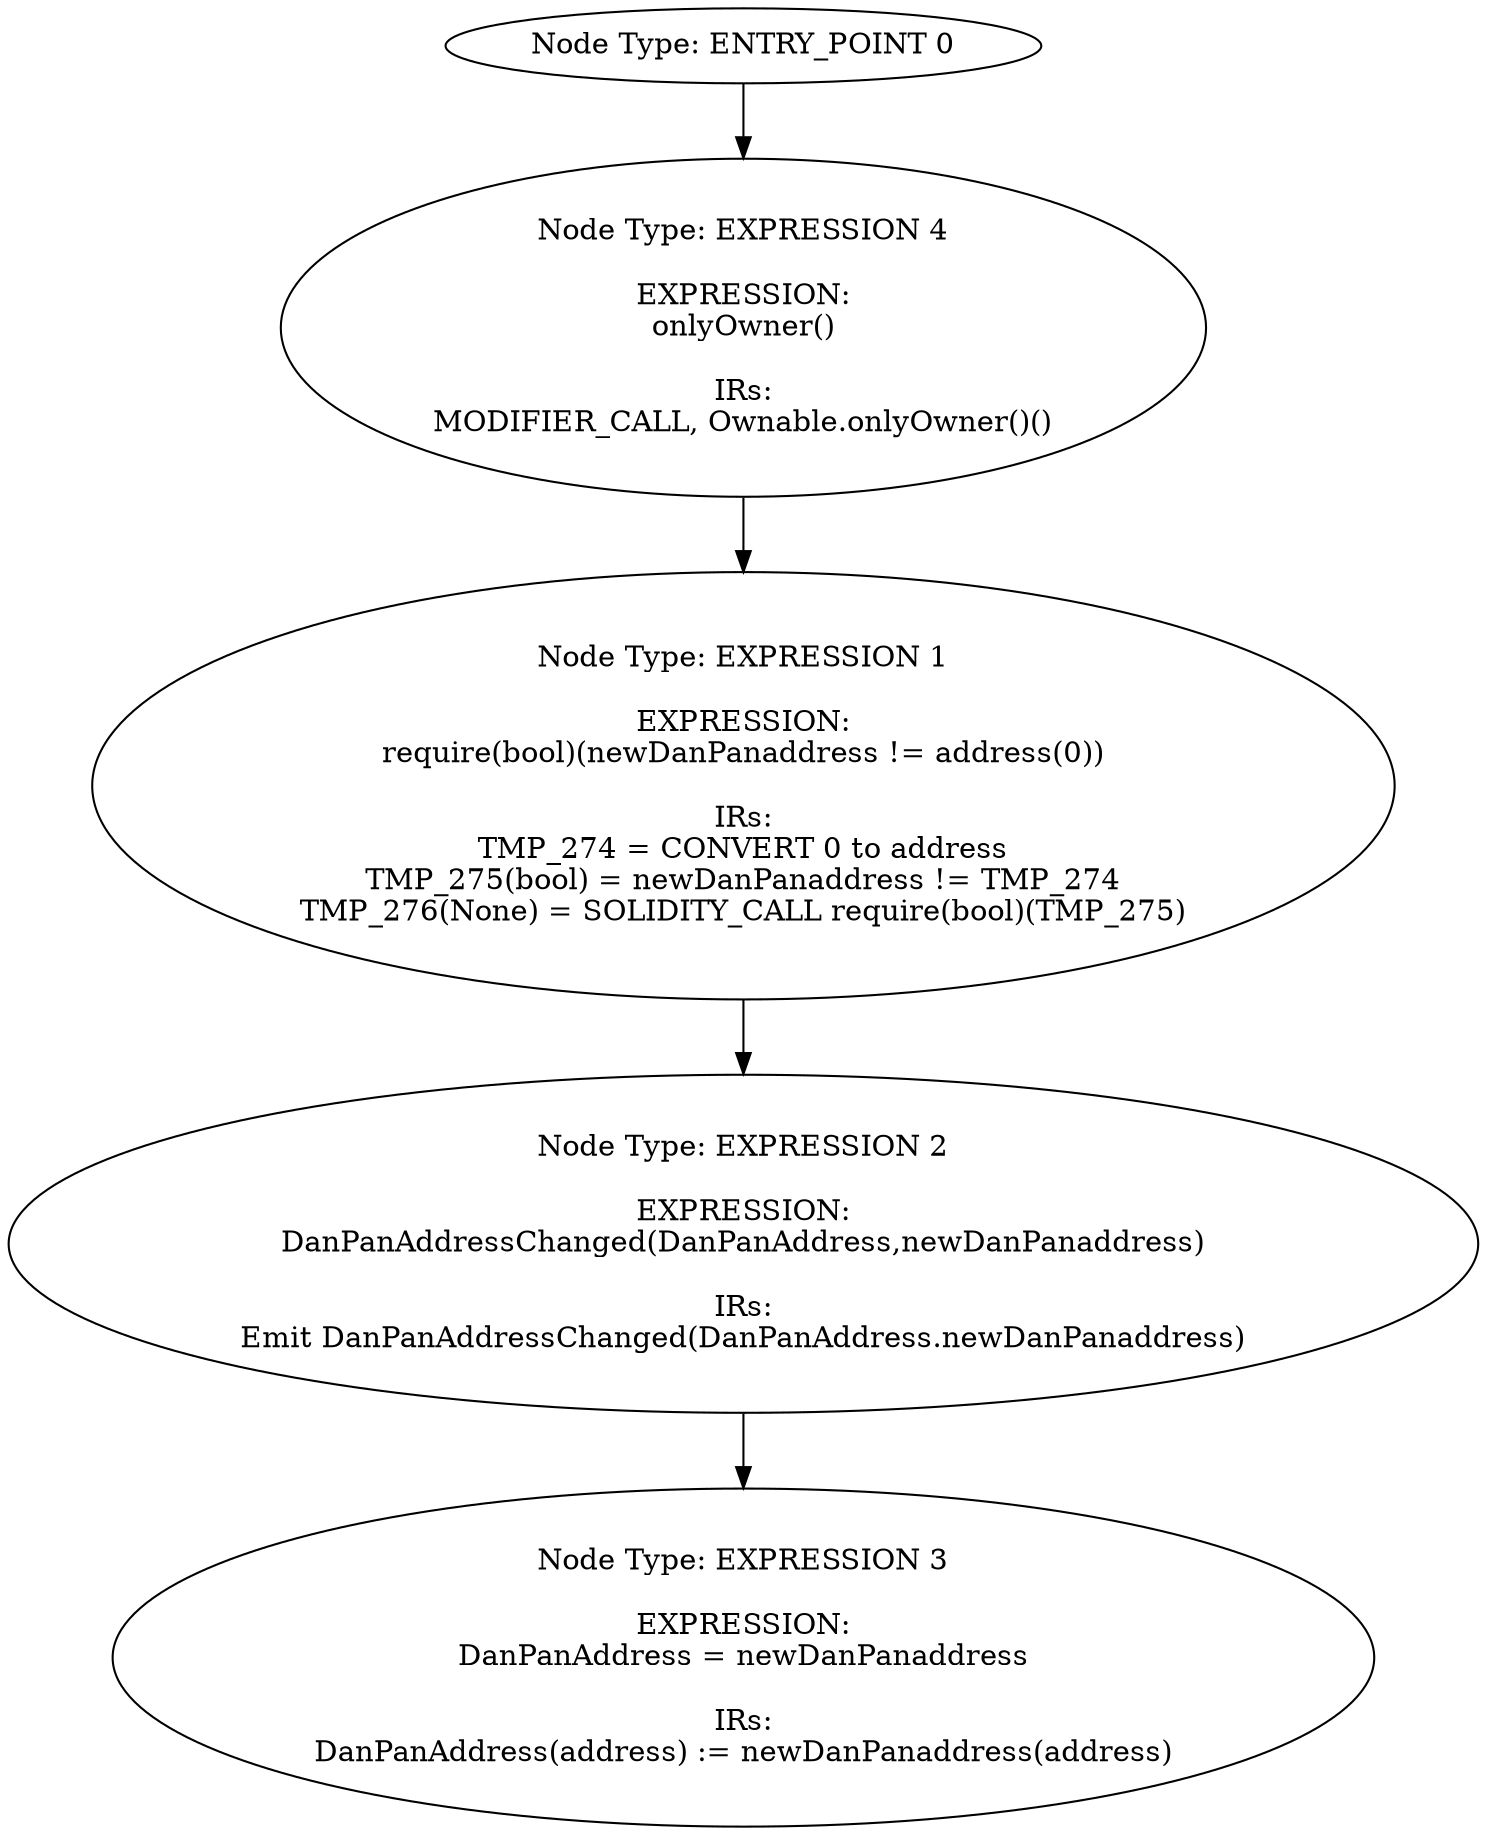 digraph{
0[label="Node Type: ENTRY_POINT 0
"];
0->4;
1[label="Node Type: EXPRESSION 1

EXPRESSION:
require(bool)(newDanPanaddress != address(0))

IRs:
TMP_274 = CONVERT 0 to address
TMP_275(bool) = newDanPanaddress != TMP_274
TMP_276(None) = SOLIDITY_CALL require(bool)(TMP_275)"];
1->2;
2[label="Node Type: EXPRESSION 2

EXPRESSION:
DanPanAddressChanged(DanPanAddress,newDanPanaddress)

IRs:
Emit DanPanAddressChanged(DanPanAddress.newDanPanaddress)"];
2->3;
3[label="Node Type: EXPRESSION 3

EXPRESSION:
DanPanAddress = newDanPanaddress

IRs:
DanPanAddress(address) := newDanPanaddress(address)"];
4[label="Node Type: EXPRESSION 4

EXPRESSION:
onlyOwner()

IRs:
MODIFIER_CALL, Ownable.onlyOwner()()"];
4->1;
}
